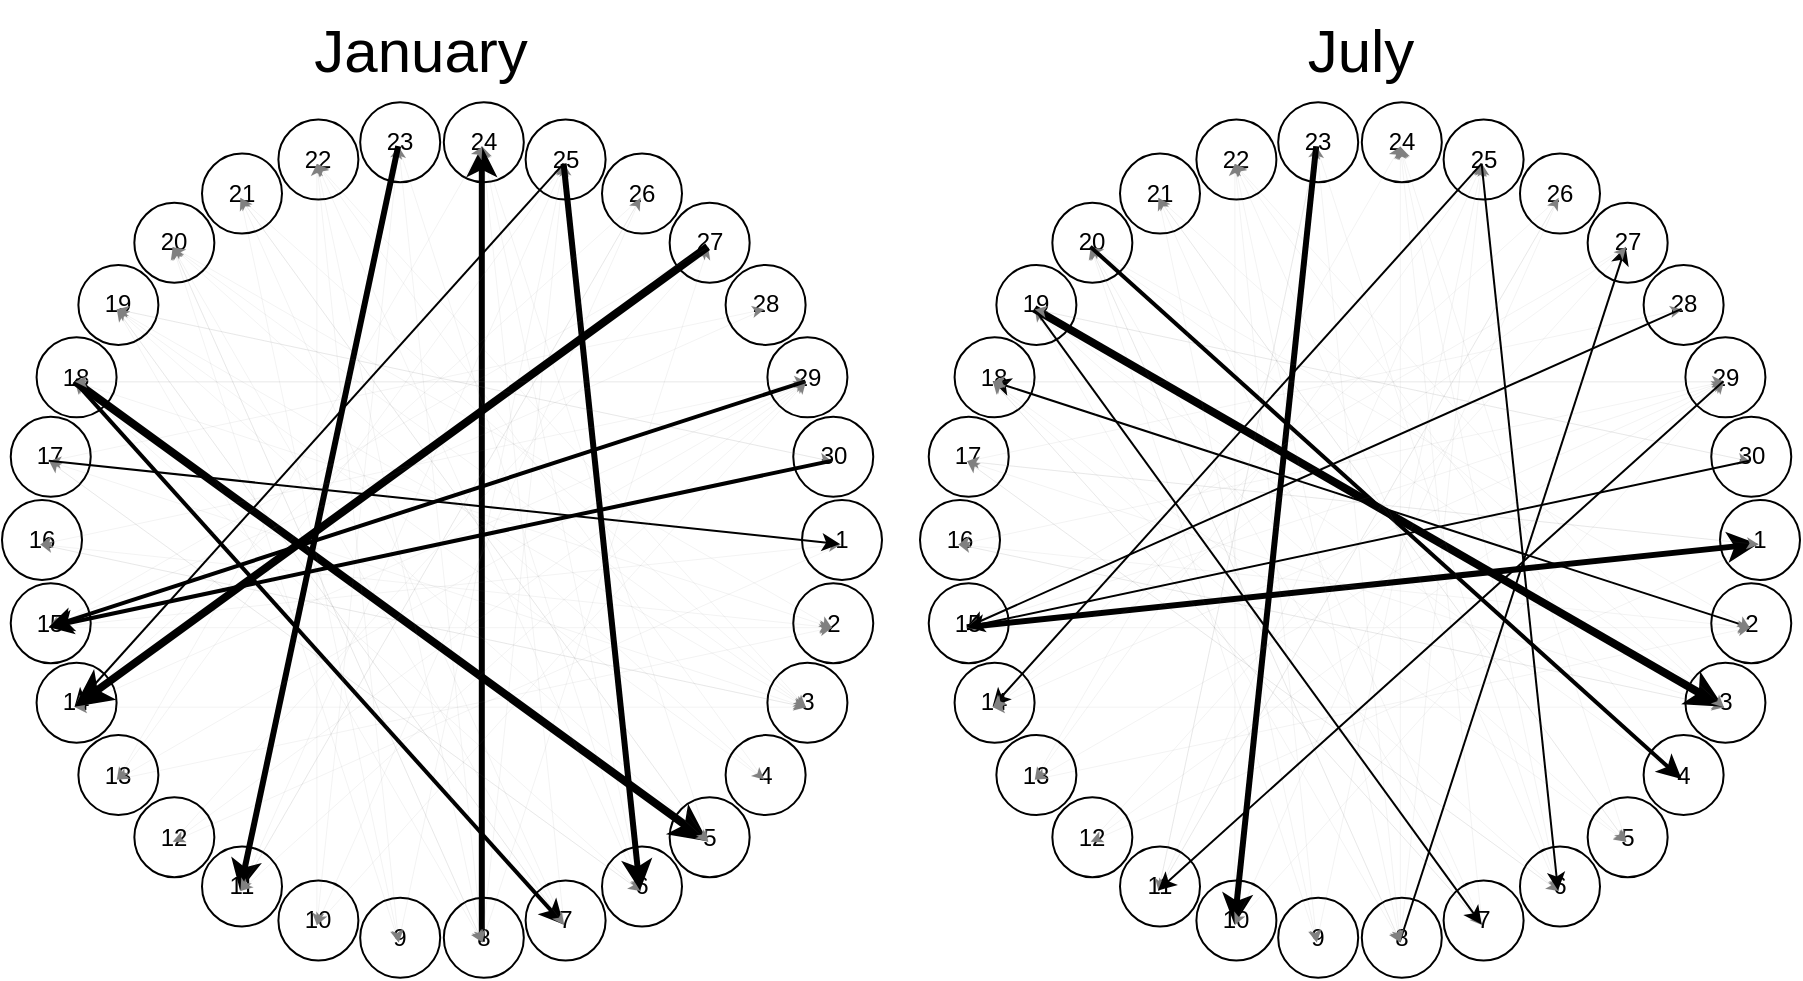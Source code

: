 <mxfile version="21.6.9" type="github">
  <diagram name="第 1 页" id="5oMQ3ZsRyjnSFZF3tfnG">
    <mxGraphModel dx="1050" dy="542" grid="1" gridSize="10" guides="1" tooltips="1" connect="1" arrows="1" fold="1" page="1" pageScale="1" pageWidth="827" pageHeight="1169" math="0" shadow="0">
      <root>
        <mxCell id="0" />
        <mxCell id="1" parent="0" />
        <mxCell id="TIA-kVSFj0vNfFAjIC5h-1" value="" style="group" parent="1" vertex="1" connectable="0">
          <mxGeometry x="51" y="71.096" width="440" height="437.809" as="geometry" />
        </mxCell>
        <mxCell id="TIA-kVSFj0vNfFAjIC5h-2" value="1" style="ellipse;whiteSpace=wrap;html=1;aspect=fixed;" parent="TIA-kVSFj0vNfFAjIC5h-1" vertex="1">
          <mxGeometry x="400" y="198.904" width="40" height="40" as="geometry" />
        </mxCell>
        <mxCell id="TIA-kVSFj0vNfFAjIC5h-3" value="2" style="ellipse;whiteSpace=wrap;html=1;aspect=fixed;" parent="TIA-kVSFj0vNfFAjIC5h-1" vertex="1">
          <mxGeometry x="395.63" y="240.487" width="40" height="40" as="geometry" />
        </mxCell>
        <mxCell id="TIA-kVSFj0vNfFAjIC5h-4" value="3" style="ellipse;whiteSpace=wrap;html=1;aspect=fixed;" parent="TIA-kVSFj0vNfFAjIC5h-1" vertex="1">
          <mxGeometry x="382.709" y="280.252" width="40" height="40" as="geometry" />
        </mxCell>
        <mxCell id="TIA-kVSFj0vNfFAjIC5h-5" value="4" style="ellipse;whiteSpace=wrap;html=1;aspect=fixed;" parent="TIA-kVSFj0vNfFAjIC5h-1" vertex="1">
          <mxGeometry x="361.803" y="316.461" width="40" height="40" as="geometry" />
        </mxCell>
        <mxCell id="TIA-kVSFj0vNfFAjIC5h-6" value="5" style="ellipse;whiteSpace=wrap;html=1;aspect=fixed;" parent="TIA-kVSFj0vNfFAjIC5h-1" vertex="1">
          <mxGeometry x="333.826" y="347.533" width="40" height="40" as="geometry" />
        </mxCell>
        <mxCell id="TIA-kVSFj0vNfFAjIC5h-7" value="6" style="ellipse;whiteSpace=wrap;html=1;aspect=fixed;" parent="TIA-kVSFj0vNfFAjIC5h-1" vertex="1">
          <mxGeometry x="300" y="372.109" width="40" height="40" as="geometry" />
        </mxCell>
        <mxCell id="TIA-kVSFj0vNfFAjIC5h-8" value="7" style="ellipse;whiteSpace=wrap;html=1;aspect=fixed;" parent="TIA-kVSFj0vNfFAjIC5h-1" vertex="1">
          <mxGeometry x="261.803" y="389.116" width="40" height="40" as="geometry" />
        </mxCell>
        <mxCell id="TIA-kVSFj0vNfFAjIC5h-9" value="8" style="ellipse;whiteSpace=wrap;html=1;aspect=fixed;" parent="TIA-kVSFj0vNfFAjIC5h-1" vertex="1">
          <mxGeometry x="220.906" y="397.809" width="40" height="40" as="geometry" />
        </mxCell>
        <mxCell id="TIA-kVSFj0vNfFAjIC5h-10" value="9" style="ellipse;whiteSpace=wrap;html=1;aspect=fixed;" parent="TIA-kVSFj0vNfFAjIC5h-1" vertex="1">
          <mxGeometry x="179.094" y="397.809" width="40" height="40" as="geometry" />
        </mxCell>
        <mxCell id="TIA-kVSFj0vNfFAjIC5h-11" value="10" style="ellipse;whiteSpace=wrap;html=1;aspect=fixed;" parent="TIA-kVSFj0vNfFAjIC5h-1" vertex="1">
          <mxGeometry x="138.197" y="389.116" width="40" height="40" as="geometry" />
        </mxCell>
        <mxCell id="TIA-kVSFj0vNfFAjIC5h-12" value="11" style="ellipse;whiteSpace=wrap;html=1;aspect=fixed;" parent="TIA-kVSFj0vNfFAjIC5h-1" vertex="1">
          <mxGeometry x="100.0" y="372.109" width="40" height="40" as="geometry" />
        </mxCell>
        <mxCell id="TIA-kVSFj0vNfFAjIC5h-13" value="12" style="ellipse;whiteSpace=wrap;html=1;aspect=fixed;" parent="TIA-kVSFj0vNfFAjIC5h-1" vertex="1">
          <mxGeometry x="66.174" y="347.533" width="40" height="40" as="geometry" />
        </mxCell>
        <mxCell id="TIA-kVSFj0vNfFAjIC5h-14" value="13" style="ellipse;whiteSpace=wrap;html=1;aspect=fixed;" parent="TIA-kVSFj0vNfFAjIC5h-1" vertex="1">
          <mxGeometry x="38.197" y="316.461" width="40" height="40" as="geometry" />
        </mxCell>
        <mxCell id="TIA-kVSFj0vNfFAjIC5h-15" value="14" style="ellipse;whiteSpace=wrap;html=1;aspect=fixed;" parent="TIA-kVSFj0vNfFAjIC5h-1" vertex="1">
          <mxGeometry x="17.291" y="280.252" width="40" height="40" as="geometry" />
        </mxCell>
        <mxCell id="TIA-kVSFj0vNfFAjIC5h-16" value="15" style="ellipse;whiteSpace=wrap;html=1;aspect=fixed;" parent="TIA-kVSFj0vNfFAjIC5h-1" vertex="1">
          <mxGeometry x="4.37" y="240.487" width="40" height="40" as="geometry" />
        </mxCell>
        <mxCell id="TIA-kVSFj0vNfFAjIC5h-17" value="16" style="ellipse;whiteSpace=wrap;html=1;aspect=fixed;" parent="TIA-kVSFj0vNfFAjIC5h-1" vertex="1">
          <mxGeometry y="198.904" width="40" height="40" as="geometry" />
        </mxCell>
        <mxCell id="TIA-kVSFj0vNfFAjIC5h-18" value="17" style="ellipse;whiteSpace=wrap;html=1;aspect=fixed;" parent="TIA-kVSFj0vNfFAjIC5h-1" vertex="1">
          <mxGeometry x="4.37" y="157.322" width="40" height="40" as="geometry" />
        </mxCell>
        <mxCell id="TIA-kVSFj0vNfFAjIC5h-19" value="18" style="ellipse;whiteSpace=wrap;html=1;aspect=fixed;" parent="TIA-kVSFj0vNfFAjIC5h-1" vertex="1">
          <mxGeometry x="17.291" y="117.557" width="40" height="40" as="geometry" />
        </mxCell>
        <mxCell id="TIA-kVSFj0vNfFAjIC5h-20" value="19" style="ellipse;whiteSpace=wrap;html=1;aspect=fixed;" parent="TIA-kVSFj0vNfFAjIC5h-1" vertex="1">
          <mxGeometry x="38.197" y="81.347" width="40" height="40" as="geometry" />
        </mxCell>
        <mxCell id="TIA-kVSFj0vNfFAjIC5h-21" value="20" style="ellipse;whiteSpace=wrap;html=1;aspect=fixed;" parent="TIA-kVSFj0vNfFAjIC5h-1" vertex="1">
          <mxGeometry x="66.174" y="50.275" width="40" height="40" as="geometry" />
        </mxCell>
        <mxCell id="TIA-kVSFj0vNfFAjIC5h-22" value="21" style="ellipse;whiteSpace=wrap;html=1;aspect=fixed;" parent="TIA-kVSFj0vNfFAjIC5h-1" vertex="1">
          <mxGeometry x="100.0" y="25.699" width="40" height="40" as="geometry" />
        </mxCell>
        <mxCell id="TIA-kVSFj0vNfFAjIC5h-23" value="22" style="ellipse;whiteSpace=wrap;html=1;aspect=fixed;" parent="TIA-kVSFj0vNfFAjIC5h-1" vertex="1">
          <mxGeometry x="138.197" y="8.693" width="40" height="40" as="geometry" />
        </mxCell>
        <mxCell id="TIA-kVSFj0vNfFAjIC5h-24" value="23" style="ellipse;whiteSpace=wrap;html=1;aspect=fixed;" parent="TIA-kVSFj0vNfFAjIC5h-1" vertex="1">
          <mxGeometry x="179.094" width="40" height="40" as="geometry" />
        </mxCell>
        <mxCell id="TIA-kVSFj0vNfFAjIC5h-25" value="24" style="ellipse;whiteSpace=wrap;html=1;aspect=fixed;" parent="TIA-kVSFj0vNfFAjIC5h-1" vertex="1">
          <mxGeometry x="220.906" width="40" height="40" as="geometry" />
        </mxCell>
        <mxCell id="TIA-kVSFj0vNfFAjIC5h-26" value="25" style="ellipse;whiteSpace=wrap;html=1;aspect=fixed;" parent="TIA-kVSFj0vNfFAjIC5h-1" vertex="1">
          <mxGeometry x="261.803" y="8.693" width="40" height="40" as="geometry" />
        </mxCell>
        <mxCell id="TIA-kVSFj0vNfFAjIC5h-27" value="26" style="ellipse;whiteSpace=wrap;html=1;aspect=fixed;" parent="TIA-kVSFj0vNfFAjIC5h-1" vertex="1">
          <mxGeometry x="300" y="25.699" width="40" height="40" as="geometry" />
        </mxCell>
        <mxCell id="TIA-kVSFj0vNfFAjIC5h-28" value="27" style="ellipse;whiteSpace=wrap;html=1;aspect=fixed;" parent="TIA-kVSFj0vNfFAjIC5h-1" vertex="1">
          <mxGeometry x="333.826" y="50.275" width="40" height="40" as="geometry" />
        </mxCell>
        <mxCell id="TIA-kVSFj0vNfFAjIC5h-29" value="28" style="ellipse;whiteSpace=wrap;html=1;aspect=fixed;" parent="TIA-kVSFj0vNfFAjIC5h-1" vertex="1">
          <mxGeometry x="361.803" y="81.347" width="40" height="40" as="geometry" />
        </mxCell>
        <mxCell id="TIA-kVSFj0vNfFAjIC5h-30" value="29" style="ellipse;whiteSpace=wrap;html=1;aspect=fixed;" parent="TIA-kVSFj0vNfFAjIC5h-1" vertex="1">
          <mxGeometry x="382.709" y="117.557" width="40" height="40" as="geometry" />
        </mxCell>
        <mxCell id="TIA-kVSFj0vNfFAjIC5h-31" value="30" style="ellipse;whiteSpace=wrap;html=1;aspect=fixed;" parent="TIA-kVSFj0vNfFAjIC5h-1" vertex="1">
          <mxGeometry x="395.63" y="157.322" width="40" height="40" as="geometry" />
        </mxCell>
        <mxCell id="TIA-kVSFj0vNfFAjIC5h-32" value="" style="endArrow=classic;html=1;rounded=0;strokeWidth=0;strokeColor=#808080;" parent="1" edge="1">
          <mxGeometry width="50" height="50" relative="1" as="geometry">
            <mxPoint x="470" y="292" as="sourcePoint" />
            <mxPoint x="74.37" y="250.418" as="targetPoint" />
          </mxGeometry>
        </mxCell>
        <mxCell id="TIA-kVSFj0vNfFAjIC5h-33" value="" style="endArrow=classic;html=1;rounded=0;strokeWidth=0;strokeColor=#808080;" parent="1" edge="1">
          <mxGeometry width="50" height="50" relative="1" as="geometry">
            <mxPoint x="470" y="292" as="sourcePoint" />
            <mxPoint x="136.174" y="440.629" as="targetPoint" />
          </mxGeometry>
        </mxCell>
        <mxCell id="TIA-kVSFj0vNfFAjIC5h-34" value="" style="endArrow=classic;html=1;rounded=0;strokeWidth=0;strokeColor=#808080;" parent="1" edge="1">
          <mxGeometry width="50" height="50" relative="1" as="geometry">
            <mxPoint x="465.63" y="333.582" as="sourcePoint" />
            <mxPoint x="87.291" y="210.653" as="targetPoint" />
          </mxGeometry>
        </mxCell>
        <mxCell id="TIA-kVSFj0vNfFAjIC5h-35" value="" style="endArrow=classic;html=1;rounded=0;strokeWidth=0;strokeColor=#808080;" parent="1" edge="1">
          <mxGeometry width="50" height="50" relative="1" as="geometry">
            <mxPoint x="452.709" y="373.347" as="sourcePoint" />
            <mxPoint x="136.174" y="143.371" as="targetPoint" />
          </mxGeometry>
        </mxCell>
        <mxCell id="TIA-kVSFj0vNfFAjIC5h-36" value="" style="endArrow=classic;html=1;rounded=0;strokeWidth=0;strokeColor=#808080;" parent="1" edge="1">
          <mxGeometry width="50" height="50" relative="1" as="geometry">
            <mxPoint x="452.709" y="373.347" as="sourcePoint" />
            <mxPoint x="70" y="292.0" as="targetPoint" />
          </mxGeometry>
        </mxCell>
        <mxCell id="TIA-kVSFj0vNfFAjIC5h-37" value="" style="endArrow=classic;html=1;rounded=0;strokeWidth=0;strokeColor=#808080;" parent="1" edge="1">
          <mxGeometry width="50" height="50" relative="1" as="geometry">
            <mxPoint x="452.709" y="373.347" as="sourcePoint" />
            <mxPoint x="208.197" y="101.789" as="targetPoint" />
          </mxGeometry>
        </mxCell>
        <mxCell id="TIA-kVSFj0vNfFAjIC5h-38" value="" style="endArrow=classic;html=1;rounded=0;strokeWidth=0;strokeColor=#808080;" parent="1" edge="1">
          <mxGeometry width="50" height="50" relative="1" as="geometry">
            <mxPoint x="452.709" y="373.347" as="sourcePoint" />
            <mxPoint x="87.291" y="373.347" as="targetPoint" />
          </mxGeometry>
        </mxCell>
        <mxCell id="TIA-kVSFj0vNfFAjIC5h-39" value="" style="endArrow=classic;html=1;rounded=0;strokeWidth=0;strokeColor=#808080;" parent="1" edge="1">
          <mxGeometry width="50" height="50" relative="1" as="geometry">
            <mxPoint x="431.803" y="409.557" as="sourcePoint" />
            <mxPoint x="108.197" y="174.443" as="targetPoint" />
          </mxGeometry>
        </mxCell>
        <mxCell id="TIA-kVSFj0vNfFAjIC5h-40" value="" style="endArrow=classic;html=1;rounded=0;strokeWidth=0;strokeColor=#808080;" parent="1" edge="1">
          <mxGeometry width="50" height="50" relative="1" as="geometry">
            <mxPoint x="431.803" y="409.557" as="sourcePoint" />
            <mxPoint x="208.197" y="101.789" as="targetPoint" />
          </mxGeometry>
        </mxCell>
        <mxCell id="TIA-kVSFj0vNfFAjIC5h-41" value="" style="endArrow=classic;html=1;rounded=0;strokeWidth=0;strokeColor=#808080;" parent="1" edge="1">
          <mxGeometry width="50" height="50" relative="1" as="geometry">
            <mxPoint x="403.826" y="440.629" as="sourcePoint" />
            <mxPoint x="170.0" y="118.795" as="targetPoint" />
          </mxGeometry>
        </mxCell>
        <mxCell id="TIA-kVSFj0vNfFAjIC5h-42" value="" style="endArrow=classic;html=1;rounded=0;strokeWidth=0;strokeColor=#808080;" parent="1" edge="1">
          <mxGeometry width="50" height="50" relative="1" as="geometry">
            <mxPoint x="403.826" y="440.629" as="sourcePoint" />
            <mxPoint x="290.906" y="93.096" as="targetPoint" />
          </mxGeometry>
        </mxCell>
        <mxCell id="TIA-kVSFj0vNfFAjIC5h-43" value="" style="endArrow=classic;html=1;rounded=0;strokeWidth=0;strokeColor=#808080;" parent="1" edge="1">
          <mxGeometry width="50" height="50" relative="1" as="geometry">
            <mxPoint x="370" y="465.205" as="sourcePoint" />
            <mxPoint x="290.906" y="93.096" as="targetPoint" />
          </mxGeometry>
        </mxCell>
        <mxCell id="TIA-kVSFj0vNfFAjIC5h-44" value="" style="endArrow=classic;html=1;rounded=0;strokeWidth=0;strokeColor=#808080;" parent="1" edge="1">
          <mxGeometry width="50" height="50" relative="1" as="geometry">
            <mxPoint x="370" y="465.205" as="sourcePoint" />
            <mxPoint x="87.291" y="210.653" as="targetPoint" />
          </mxGeometry>
        </mxCell>
        <mxCell id="TIA-kVSFj0vNfFAjIC5h-45" value="" style="endArrow=classic;html=1;rounded=0;strokeWidth=0;strokeColor=#808080;" parent="1" edge="1">
          <mxGeometry width="50" height="50" relative="1" as="geometry">
            <mxPoint x="370" y="465.205" as="sourcePoint" />
            <mxPoint x="331.803" y="101.789" as="targetPoint" />
          </mxGeometry>
        </mxCell>
        <mxCell id="TIA-kVSFj0vNfFAjIC5h-46" value="" style="endArrow=classic;html=1;rounded=0;strokeWidth=0;strokeColor=#808080;" parent="1" edge="1">
          <mxGeometry width="50" height="50" relative="1" as="geometry">
            <mxPoint x="370" y="465.205" as="sourcePoint" />
            <mxPoint x="74.37" y="250.418" as="targetPoint" />
          </mxGeometry>
        </mxCell>
        <mxCell id="TIA-kVSFj0vNfFAjIC5h-47" value="" style="endArrow=classic;html=1;rounded=0;strokeWidth=0;strokeColor=#808080;" parent="1" edge="1">
          <mxGeometry width="50" height="50" relative="1" as="geometry">
            <mxPoint x="331.803" y="482.211" as="sourcePoint" />
            <mxPoint x="170.0" y="118.795" as="targetPoint" />
          </mxGeometry>
        </mxCell>
        <mxCell id="TIA-kVSFj0vNfFAjIC5h-48" value="" style="endArrow=classic;html=1;rounded=0;strokeWidth=0;strokeColor=#808080;" parent="1" edge="1">
          <mxGeometry width="50" height="50" relative="1" as="geometry">
            <mxPoint x="331.803" y="482.211" as="sourcePoint" />
            <mxPoint x="290.906" y="93.096" as="targetPoint" />
          </mxGeometry>
        </mxCell>
        <mxCell id="TIA-kVSFj0vNfFAjIC5h-49" value="" style="endArrow=classic;html=1;rounded=0;strokeWidth=0;strokeColor=#808080;" parent="1" edge="1">
          <mxGeometry width="50" height="50" relative="1" as="geometry">
            <mxPoint x="331.803" y="482.211" as="sourcePoint" />
            <mxPoint x="136.174" y="143.371" as="targetPoint" />
          </mxGeometry>
        </mxCell>
        <mxCell id="TIA-kVSFj0vNfFAjIC5h-50" value="" style="endArrow=classic;html=1;rounded=0;strokeWidth=0;strokeColor=#808080;" parent="1" edge="1">
          <mxGeometry width="50" height="50" relative="1" as="geometry">
            <mxPoint x="331.803" y="482.211" as="sourcePoint" />
            <mxPoint x="108.197" y="174.443" as="targetPoint" />
          </mxGeometry>
        </mxCell>
        <mxCell id="TIA-kVSFj0vNfFAjIC5h-51" value="" style="endArrow=classic;html=1;rounded=0;strokeWidth=0;strokeColor=#808080;" parent="1" edge="1">
          <mxGeometry width="50" height="50" relative="1" as="geometry">
            <mxPoint x="331.803" y="482.211" as="sourcePoint" />
            <mxPoint x="87.291" y="210.653" as="targetPoint" />
          </mxGeometry>
        </mxCell>
        <mxCell id="TIA-kVSFj0vNfFAjIC5h-52" value="" style="endArrow=classic;html=1;rounded=0;strokeWidth=0;strokeColor=#808080;" parent="1" edge="1">
          <mxGeometry width="50" height="50" relative="1" as="geometry">
            <mxPoint x="290.906" y="490.904" as="sourcePoint" />
            <mxPoint x="249.094" y="93.096" as="targetPoint" />
          </mxGeometry>
        </mxCell>
        <mxCell id="TIA-kVSFj0vNfFAjIC5h-53" value="" style="endArrow=classic;html=1;rounded=0;strokeWidth=3;" parent="1" edge="1">
          <mxGeometry width="50" height="50" relative="1" as="geometry">
            <mxPoint x="290.906" y="490.904" as="sourcePoint" />
            <mxPoint x="290.906" y="93.096" as="targetPoint" />
          </mxGeometry>
        </mxCell>
        <mxCell id="TIA-kVSFj0vNfFAjIC5h-54" value="" style="endArrow=classic;html=1;rounded=0;strokeWidth=0;strokeColor=#808080;" parent="1" edge="1">
          <mxGeometry width="50" height="50" relative="1" as="geometry">
            <mxPoint x="290.906" y="490.904" as="sourcePoint" />
            <mxPoint x="331.803" y="101.789" as="targetPoint" />
          </mxGeometry>
        </mxCell>
        <mxCell id="TIA-kVSFj0vNfFAjIC5h-55" value="" style="endArrow=classic;html=1;rounded=0;strokeWidth=0;strokeColor=#808080;" parent="1" edge="1">
          <mxGeometry width="50" height="50" relative="1" as="geometry">
            <mxPoint x="290.906" y="490.904" as="sourcePoint" />
            <mxPoint x="136.174" y="143.371" as="targetPoint" />
          </mxGeometry>
        </mxCell>
        <mxCell id="TIA-kVSFj0vNfFAjIC5h-56" value="" style="endArrow=classic;html=1;rounded=0;strokeWidth=0;strokeColor=#808080;" parent="1" edge="1">
          <mxGeometry width="50" height="50" relative="1" as="geometry">
            <mxPoint x="290.906" y="490.904" as="sourcePoint" />
            <mxPoint x="403.826" y="143.371" as="targetPoint" />
          </mxGeometry>
        </mxCell>
        <mxCell id="TIA-kVSFj0vNfFAjIC5h-57" value="" style="endArrow=classic;html=1;rounded=0;strokeWidth=0;strokeColor=#808080;" parent="1" edge="1">
          <mxGeometry width="50" height="50" relative="1" as="geometry">
            <mxPoint x="249.094" y="490.904" as="sourcePoint" />
            <mxPoint x="331.803" y="101.789" as="targetPoint" />
          </mxGeometry>
        </mxCell>
        <mxCell id="TIA-kVSFj0vNfFAjIC5h-58" value="" style="endArrow=classic;html=1;rounded=0;strokeWidth=0;strokeColor=#808080;" parent="1" edge="1">
          <mxGeometry width="50" height="50" relative="1" as="geometry">
            <mxPoint x="249.094" y="490.904" as="sourcePoint" />
            <mxPoint x="136.174" y="143.371" as="targetPoint" />
          </mxGeometry>
        </mxCell>
        <mxCell id="TIA-kVSFj0vNfFAjIC5h-59" value="" style="endArrow=classic;html=1;rounded=0;strokeWidth=0;strokeColor=#808080;" parent="1" edge="1">
          <mxGeometry width="50" height="50" relative="1" as="geometry">
            <mxPoint x="208.197" y="482.211" as="sourcePoint" />
            <mxPoint x="208.197" y="101.789" as="targetPoint" />
          </mxGeometry>
        </mxCell>
        <mxCell id="TIA-kVSFj0vNfFAjIC5h-60" value="" style="endArrow=classic;html=1;rounded=0;strokeWidth=0;strokeColor=#808080;" parent="1" edge="1">
          <mxGeometry width="50" height="50" relative="1" as="geometry">
            <mxPoint x="208.197" y="482.211" as="sourcePoint" />
            <mxPoint x="452.709" y="210.653" as="targetPoint" />
          </mxGeometry>
        </mxCell>
        <mxCell id="TIA-kVSFj0vNfFAjIC5h-61" value="" style="endArrow=classic;html=1;rounded=0;strokeWidth=0;strokeColor=#808080;" parent="1" edge="1">
          <mxGeometry width="50" height="50" relative="1" as="geometry">
            <mxPoint x="170.0" y="465.205" as="sourcePoint" />
            <mxPoint x="370" y="118.795" as="targetPoint" />
          </mxGeometry>
        </mxCell>
        <mxCell id="TIA-kVSFj0vNfFAjIC5h-62" value="" style="endArrow=classic;html=1;rounded=0;strokeWidth=0;strokeColor=#808080;" parent="1" edge="1">
          <mxGeometry width="50" height="50" relative="1" as="geometry">
            <mxPoint x="170.0" y="465.205" as="sourcePoint" />
            <mxPoint x="331.803" y="101.789" as="targetPoint" />
          </mxGeometry>
        </mxCell>
        <mxCell id="TIA-kVSFj0vNfFAjIC5h-63" value="" style="endArrow=classic;html=1;rounded=0;strokeWidth=0;strokeColor=#808080;" parent="1" edge="1">
          <mxGeometry width="50" height="50" relative="1" as="geometry">
            <mxPoint x="170.0" y="465.205" as="sourcePoint" />
            <mxPoint x="249.094" y="93.096" as="targetPoint" />
          </mxGeometry>
        </mxCell>
        <mxCell id="TIA-kVSFj0vNfFAjIC5h-64" value="" style="endArrow=classic;html=1;rounded=0;strokeWidth=0;strokeColor=#808080;" parent="1" edge="1">
          <mxGeometry width="50" height="50" relative="1" as="geometry">
            <mxPoint x="136.174" y="440.629" as="sourcePoint" />
            <mxPoint x="403.826" y="143.371" as="targetPoint" />
          </mxGeometry>
        </mxCell>
        <mxCell id="TIA-kVSFj0vNfFAjIC5h-65" value="" style="endArrow=classic;html=1;rounded=0;strokeWidth=0;strokeColor=#808080;" parent="1" edge="1">
          <mxGeometry width="50" height="50" relative="1" as="geometry">
            <mxPoint x="136.174" y="440.629" as="sourcePoint" />
            <mxPoint x="452.709" y="210.653" as="targetPoint" />
          </mxGeometry>
        </mxCell>
        <mxCell id="TIA-kVSFj0vNfFAjIC5h-66" value="" style="endArrow=classic;html=1;rounded=0;strokeWidth=0;strokeColor=#808080;" parent="1" edge="1">
          <mxGeometry width="50" height="50" relative="1" as="geometry">
            <mxPoint x="108.197" y="409.557" as="sourcePoint" />
            <mxPoint x="465.63" y="333.582" as="targetPoint" />
          </mxGeometry>
        </mxCell>
        <mxCell id="TIA-kVSFj0vNfFAjIC5h-67" value="" style="endArrow=classic;html=1;rounded=0;strokeWidth=0;strokeColor=#808080;" parent="1" edge="1">
          <mxGeometry width="50" height="50" relative="1" as="geometry">
            <mxPoint x="108.197" y="409.557" as="sourcePoint" />
            <mxPoint x="290.906" y="93.096" as="targetPoint" />
          </mxGeometry>
        </mxCell>
        <mxCell id="TIA-kVSFj0vNfFAjIC5h-68" value="" style="endArrow=classic;html=1;rounded=0;strokeWidth=0;strokeColor=#808080;" parent="1" edge="1">
          <mxGeometry width="50" height="50" relative="1" as="geometry">
            <mxPoint x="87.291" y="373.347" as="sourcePoint" />
            <mxPoint x="452.709" y="210.653" as="targetPoint" />
          </mxGeometry>
        </mxCell>
        <mxCell id="TIA-kVSFj0vNfFAjIC5h-69" value="" style="endArrow=classic;html=1;rounded=0;strokeWidth=0;strokeColor=#808080;" parent="1" edge="1">
          <mxGeometry width="50" height="50" relative="1" as="geometry">
            <mxPoint x="74.37" y="333.582" as="sourcePoint" />
            <mxPoint x="470" y="292" as="targetPoint" />
          </mxGeometry>
        </mxCell>
        <mxCell id="TIA-kVSFj0vNfFAjIC5h-70" value="" style="endArrow=classic;html=1;rounded=0;strokeWidth=0;strokeColor=#808080;" parent="1" edge="1">
          <mxGeometry width="50" height="50" relative="1" as="geometry">
            <mxPoint x="74.37" y="333.582" as="sourcePoint" />
            <mxPoint x="465.63" y="333.582" as="targetPoint" />
          </mxGeometry>
        </mxCell>
        <mxCell id="TIA-kVSFj0vNfFAjIC5h-71" value="" style="endArrow=classic;html=1;rounded=0;strokeWidth=0;strokeColor=#808080;" parent="1" edge="1">
          <mxGeometry width="50" height="50" relative="1" as="geometry">
            <mxPoint x="70" y="292.0" as="sourcePoint" />
            <mxPoint x="465.63" y="333.582" as="targetPoint" />
          </mxGeometry>
        </mxCell>
        <mxCell id="TIA-kVSFj0vNfFAjIC5h-72" value="" style="endArrow=classic;html=1;rounded=0;strokeWidth=0;strokeColor=#808080;" parent="1" edge="1">
          <mxGeometry width="50" height="50" relative="1" as="geometry">
            <mxPoint x="70" y="292.0" as="sourcePoint" />
            <mxPoint x="452.709" y="373.347" as="targetPoint" />
          </mxGeometry>
        </mxCell>
        <mxCell id="TIA-kVSFj0vNfFAjIC5h-73" value="" style="endArrow=classic;html=1;rounded=0;strokeWidth=1;" parent="1" edge="1">
          <mxGeometry width="50" height="50" relative="1" as="geometry">
            <mxPoint x="74.37" y="250.418" as="sourcePoint" />
            <mxPoint x="470" y="292" as="targetPoint" />
          </mxGeometry>
        </mxCell>
        <mxCell id="TIA-kVSFj0vNfFAjIC5h-74" value="" style="endArrow=classic;html=1;rounded=0;strokeWidth=0;strokeColor=#808080;" parent="1" edge="1">
          <mxGeometry width="50" height="50" relative="1" as="geometry">
            <mxPoint x="74.37" y="250.418" as="sourcePoint" />
            <mxPoint x="452.709" y="373.347" as="targetPoint" />
          </mxGeometry>
        </mxCell>
        <mxCell id="TIA-kVSFj0vNfFAjIC5h-75" value="" style="endArrow=classic;html=1;rounded=0;strokeWidth=0;strokeColor=#808080;" parent="1" edge="1">
          <mxGeometry width="50" height="50" relative="1" as="geometry">
            <mxPoint x="74.37" y="250.418" as="sourcePoint" />
            <mxPoint x="431.803" y="174.443" as="targetPoint" />
          </mxGeometry>
        </mxCell>
        <mxCell id="TIA-kVSFj0vNfFAjIC5h-76" value="" style="endArrow=classic;html=1;rounded=0;strokeWidth=0;strokeColor=#808080;" parent="1" edge="1">
          <mxGeometry width="50" height="50" relative="1" as="geometry">
            <mxPoint x="74.37" y="250.418" as="sourcePoint" />
            <mxPoint x="370" y="465.205" as="targetPoint" />
          </mxGeometry>
        </mxCell>
        <mxCell id="TIA-kVSFj0vNfFAjIC5h-77" value="" style="endArrow=classic;html=1;rounded=0;strokeWidth=4;" parent="1" edge="1">
          <mxGeometry width="50" height="50" relative="1" as="geometry">
            <mxPoint x="87.291" y="210.653" as="sourcePoint" />
            <mxPoint x="403.826" y="440.629" as="targetPoint" />
          </mxGeometry>
        </mxCell>
        <mxCell id="TIA-kVSFj0vNfFAjIC5h-78" value="" style="endArrow=classic;html=1;rounded=0;strokeWidth=2;" parent="1" edge="1">
          <mxGeometry width="50" height="50" relative="1" as="geometry">
            <mxPoint x="87.291" y="210.653" as="sourcePoint" />
            <mxPoint x="331.803" y="482.211" as="targetPoint" />
          </mxGeometry>
        </mxCell>
        <mxCell id="TIA-kVSFj0vNfFAjIC5h-79" value="" style="endArrow=classic;html=1;rounded=0;strokeWidth=0;strokeColor=#808080;" parent="1" edge="1">
          <mxGeometry width="50" height="50" relative="1" as="geometry">
            <mxPoint x="87.291" y="210.653" as="sourcePoint" />
            <mxPoint x="452.709" y="210.653" as="targetPoint" />
          </mxGeometry>
        </mxCell>
        <mxCell id="TIA-kVSFj0vNfFAjIC5h-80" value="" style="endArrow=classic;html=1;rounded=0;strokeWidth=0;strokeColor=#808080;" parent="1" edge="1">
          <mxGeometry width="50" height="50" relative="1" as="geometry">
            <mxPoint x="108.197" y="174.443" as="sourcePoint" />
            <mxPoint x="403.826" y="440.629" as="targetPoint" />
          </mxGeometry>
        </mxCell>
        <mxCell id="TIA-kVSFj0vNfFAjIC5h-81" value="" style="endArrow=classic;html=1;rounded=0;strokeWidth=0;strokeColor=#808080;" parent="1" edge="1">
          <mxGeometry width="50" height="50" relative="1" as="geometry">
            <mxPoint x="108.197" y="174.443" as="sourcePoint" />
            <mxPoint x="452.709" y="373.347" as="targetPoint" />
          </mxGeometry>
        </mxCell>
        <mxCell id="TIA-kVSFj0vNfFAjIC5h-82" value="" style="endArrow=classic;html=1;rounded=0;strokeWidth=0;strokeColor=#808080;" parent="1" edge="1">
          <mxGeometry width="50" height="50" relative="1" as="geometry">
            <mxPoint x="108.197" y="174.443" as="sourcePoint" />
            <mxPoint x="331.803" y="482.211" as="targetPoint" />
          </mxGeometry>
        </mxCell>
        <mxCell id="TIA-kVSFj0vNfFAjIC5h-83" value="" style="endArrow=classic;html=1;rounded=0;strokeWidth=0;strokeColor=#808080;" parent="1" edge="1">
          <mxGeometry width="50" height="50" relative="1" as="geometry">
            <mxPoint x="108.197" y="174.443" as="sourcePoint" />
            <mxPoint x="465.63" y="250.418" as="targetPoint" />
          </mxGeometry>
        </mxCell>
        <mxCell id="TIA-kVSFj0vNfFAjIC5h-84" value="" style="endArrow=classic;html=1;rounded=0;strokeWidth=0;strokeColor=#808080;" parent="1" edge="1">
          <mxGeometry width="50" height="50" relative="1" as="geometry">
            <mxPoint x="108.197" y="174.443" as="sourcePoint" />
            <mxPoint x="290.906" y="490.904" as="targetPoint" />
          </mxGeometry>
        </mxCell>
        <mxCell id="TIA-kVSFj0vNfFAjIC5h-85" value="" style="endArrow=classic;html=1;rounded=0;strokeWidth=0;strokeColor=#808080;" parent="1" edge="1">
          <mxGeometry width="50" height="50" relative="1" as="geometry">
            <mxPoint x="136.174" y="143.371" as="sourcePoint" />
            <mxPoint x="431.803" y="409.557" as="targetPoint" />
          </mxGeometry>
        </mxCell>
        <mxCell id="TIA-kVSFj0vNfFAjIC5h-86" value="" style="endArrow=classic;html=1;rounded=0;strokeWidth=0;strokeColor=#808080;" parent="1" edge="1">
          <mxGeometry width="50" height="50" relative="1" as="geometry">
            <mxPoint x="136.174" y="143.371" as="sourcePoint" />
            <mxPoint x="290.906" y="490.904" as="targetPoint" />
          </mxGeometry>
        </mxCell>
        <mxCell id="TIA-kVSFj0vNfFAjIC5h-87" value="" style="endArrow=classic;html=1;rounded=0;strokeWidth=0;strokeColor=#808080;strokeColor=#808080;" parent="1" edge="1">
          <mxGeometry width="50" height="50" relative="1" as="geometry">
            <mxPoint x="136.174" y="143.371" as="sourcePoint" />
            <mxPoint x="465.63" y="333.582" as="targetPoint" />
          </mxGeometry>
        </mxCell>
        <mxCell id="TIA-kVSFj0vNfFAjIC5h-88" value="" style="endArrow=classic;html=1;rounded=0;strokeWidth=0;strokeColor=#808080;" parent="1" edge="1">
          <mxGeometry width="50" height="50" relative="1" as="geometry">
            <mxPoint x="170.0" y="118.795" as="sourcePoint" />
            <mxPoint x="403.826" y="440.629" as="targetPoint" />
          </mxGeometry>
        </mxCell>
        <mxCell id="TIA-kVSFj0vNfFAjIC5h-89" value="" style="endArrow=classic;html=1;rounded=0;strokeWidth=0;strokeColor=#808080;" parent="1" edge="1">
          <mxGeometry width="50" height="50" relative="1" as="geometry">
            <mxPoint x="170.0" y="118.795" as="sourcePoint" />
            <mxPoint x="249.094" y="490.904" as="targetPoint" />
          </mxGeometry>
        </mxCell>
        <mxCell id="TIA-kVSFj0vNfFAjIC5h-90" value="" style="endArrow=classic;html=1;rounded=0;strokeWidth=0;strokeColor=#808080;" parent="1" edge="1">
          <mxGeometry width="50" height="50" relative="1" as="geometry">
            <mxPoint x="170.0" y="118.795" as="sourcePoint" />
            <mxPoint x="452.709" y="373.347" as="targetPoint" />
          </mxGeometry>
        </mxCell>
        <mxCell id="TIA-kVSFj0vNfFAjIC5h-91" value="" style="endArrow=classic;html=1;rounded=0;strokeWidth=0;strokeColor=#808080;" parent="1" edge="1">
          <mxGeometry width="50" height="50" relative="1" as="geometry">
            <mxPoint x="208.197" y="101.789" as="sourcePoint" />
            <mxPoint x="290.906" y="490.904" as="targetPoint" />
          </mxGeometry>
        </mxCell>
        <mxCell id="TIA-kVSFj0vNfFAjIC5h-92" value="" style="endArrow=classic;html=1;rounded=0;strokeWidth=0;strokeColor=#808080;" parent="1" edge="1">
          <mxGeometry width="50" height="50" relative="1" as="geometry">
            <mxPoint x="208.197" y="101.789" as="sourcePoint" />
            <mxPoint x="370" y="465.205" as="targetPoint" />
          </mxGeometry>
        </mxCell>
        <mxCell id="TIA-kVSFj0vNfFAjIC5h-93" value="" style="endArrow=classic;html=1;rounded=0;strokeWidth=0;strokeColor=#808080;" parent="1" edge="1">
          <mxGeometry width="50" height="50" relative="1" as="geometry">
            <mxPoint x="208.197" y="101.789" as="sourcePoint" />
            <mxPoint x="249.094" y="490.904" as="targetPoint" />
          </mxGeometry>
        </mxCell>
        <mxCell id="TIA-kVSFj0vNfFAjIC5h-94" value="" style="endArrow=classic;html=1;rounded=0;strokeWidth=0;strokeColor=#808080;" parent="1" edge="1">
          <mxGeometry width="50" height="50" relative="1" as="geometry">
            <mxPoint x="249.094" y="93.096" as="sourcePoint" />
            <mxPoint x="208.197" y="482.211" as="targetPoint" />
          </mxGeometry>
        </mxCell>
        <mxCell id="TIA-kVSFj0vNfFAjIC5h-95" value="" style="endArrow=classic;html=1;rounded=0;strokeWidth=0;strokeColor=#808080;" parent="1" edge="1">
          <mxGeometry width="50" height="50" relative="1" as="geometry">
            <mxPoint x="249.094" y="93.096" as="sourcePoint" />
            <mxPoint x="370" y="465.205" as="targetPoint" />
          </mxGeometry>
        </mxCell>
        <mxCell id="TIA-kVSFj0vNfFAjIC5h-96" value="" style="endArrow=classic;html=1;rounded=0;strokeWidth=3;" parent="1" edge="1">
          <mxGeometry width="50" height="50" relative="1" as="geometry">
            <mxPoint x="249.094" y="93.096" as="sourcePoint" />
            <mxPoint x="170.0" y="465.205" as="targetPoint" />
          </mxGeometry>
        </mxCell>
        <mxCell id="TIA-kVSFj0vNfFAjIC5h-97" value="" style="endArrow=classic;html=1;rounded=0;strokeWidth=0;strokeColor=#808080;" parent="1" edge="1">
          <mxGeometry width="50" height="50" relative="1" as="geometry">
            <mxPoint x="331.803" y="101.789" as="sourcePoint" />
            <mxPoint x="108.197" y="409.557" as="targetPoint" />
          </mxGeometry>
        </mxCell>
        <mxCell id="TIA-kVSFj0vNfFAjIC5h-98" value="" style="endArrow=classic;html=1;rounded=0;strokeWidth=1;" parent="1" edge="1">
          <mxGeometry width="50" height="50" relative="1" as="geometry">
            <mxPoint x="331.803" y="101.789" as="sourcePoint" />
            <mxPoint x="87.291" y="373.347" as="targetPoint" />
          </mxGeometry>
        </mxCell>
        <mxCell id="TIA-kVSFj0vNfFAjIC5h-99" value="" style="endArrow=classic;html=1;rounded=0;strokeWidth=3;" parent="1" edge="1">
          <mxGeometry width="50" height="50" relative="1" as="geometry">
            <mxPoint x="331.803" y="101.789" as="sourcePoint" />
            <mxPoint x="370" y="465.205" as="targetPoint" />
          </mxGeometry>
        </mxCell>
        <mxCell id="TIA-kVSFj0vNfFAjIC5h-100" value="" style="endArrow=classic;html=1;rounded=0;strokeWidth=0;strokeColor=#808080;" parent="1" edge="1">
          <mxGeometry width="50" height="50" relative="1" as="geometry">
            <mxPoint x="370" y="118.795" as="sourcePoint" />
            <mxPoint x="170.0" y="465.205" as="targetPoint" />
          </mxGeometry>
        </mxCell>
        <mxCell id="TIA-kVSFj0vNfFAjIC5h-101" value="" style="endArrow=classic;html=1;rounded=0;strokeWidth=0;strokeColor=#808080;" parent="1" edge="1">
          <mxGeometry width="50" height="50" relative="1" as="geometry">
            <mxPoint x="370" y="118.795" as="sourcePoint" />
            <mxPoint x="208.197" y="482.211" as="targetPoint" />
          </mxGeometry>
        </mxCell>
        <mxCell id="TIA-kVSFj0vNfFAjIC5h-102" value="" style="endArrow=classic;html=1;rounded=0;strokeWidth=0;strokeColor=#808080;" parent="1" edge="1">
          <mxGeometry width="50" height="50" relative="1" as="geometry">
            <mxPoint x="370" y="118.795" as="sourcePoint" />
            <mxPoint x="87.291" y="373.347" as="targetPoint" />
          </mxGeometry>
        </mxCell>
        <mxCell id="TIA-kVSFj0vNfFAjIC5h-103" value="" style="endArrow=classic;html=1;rounded=0;strokeWidth=4;" parent="1" edge="1">
          <mxGeometry width="50" height="50" relative="1" as="geometry">
            <mxPoint x="403.826" y="143.371" as="sourcePoint" />
            <mxPoint x="87.291" y="373.347" as="targetPoint" />
          </mxGeometry>
        </mxCell>
        <mxCell id="TIA-kVSFj0vNfFAjIC5h-104" value="" style="endArrow=classic;html=1;rounded=0;strokeWidth=0;strokeColor=#808080;" parent="1" edge="1">
          <mxGeometry width="50" height="50" relative="1" as="geometry">
            <mxPoint x="403.826" y="143.371" as="sourcePoint" />
            <mxPoint x="74.37" y="333.582" as="targetPoint" />
          </mxGeometry>
        </mxCell>
        <mxCell id="TIA-kVSFj0vNfFAjIC5h-105" value="" style="endArrow=classic;html=1;rounded=0;strokeWidth=0;strokeColor=#808080;" parent="1" edge="1">
          <mxGeometry width="50" height="50" relative="1" as="geometry">
            <mxPoint x="431.803" y="174.443" as="sourcePoint" />
            <mxPoint x="74.37" y="333.582" as="targetPoint" />
          </mxGeometry>
        </mxCell>
        <mxCell id="TIA-kVSFj0vNfFAjIC5h-106" value="" style="endArrow=classic;html=1;rounded=0;strokeWidth=2;" parent="1" edge="1">
          <mxGeometry width="50" height="50" relative="1" as="geometry">
            <mxPoint x="452.709" y="210.653" as="sourcePoint" />
            <mxPoint x="74.37" y="333.582" as="targetPoint" />
          </mxGeometry>
        </mxCell>
        <mxCell id="TIA-kVSFj0vNfFAjIC5h-107" value="" style="endArrow=classic;html=1;rounded=0;strokeWidth=0;strokeColor=#808080;" parent="1" edge="1">
          <mxGeometry width="50" height="50" relative="1" as="geometry">
            <mxPoint x="452.709" y="210.653" as="sourcePoint" />
            <mxPoint x="108.197" y="409.557" as="targetPoint" />
          </mxGeometry>
        </mxCell>
        <mxCell id="TIA-kVSFj0vNfFAjIC5h-108" value="" style="endArrow=classic;html=1;rounded=0;strokeWidth=0;strokeColor=#808080;" parent="1" edge="1">
          <mxGeometry width="50" height="50" relative="1" as="geometry">
            <mxPoint x="452.709" y="210.653" as="sourcePoint" />
            <mxPoint x="70" y="292.0" as="targetPoint" />
          </mxGeometry>
        </mxCell>
        <mxCell id="TIA-kVSFj0vNfFAjIC5h-109" value="" style="endArrow=classic;html=1;rounded=0;strokeWidth=0;strokeColor=#808080;" parent="1" edge="1">
          <mxGeometry width="50" height="50" relative="1" as="geometry">
            <mxPoint x="452.709" y="210.653" as="sourcePoint" />
            <mxPoint x="170.0" y="465.205" as="targetPoint" />
          </mxGeometry>
        </mxCell>
        <mxCell id="TIA-kVSFj0vNfFAjIC5h-110" value="" style="endArrow=classic;html=1;rounded=0;strokeWidth=0;strokeColor=#808080;" parent="1" edge="1">
          <mxGeometry width="50" height="50" relative="1" as="geometry">
            <mxPoint x="452.709" y="210.653" as="sourcePoint" />
            <mxPoint x="87.291" y="210.653" as="targetPoint" />
          </mxGeometry>
        </mxCell>
        <mxCell id="TIA-kVSFj0vNfFAjIC5h-111" value="" style="endArrow=classic;html=1;rounded=0;strokeWidth=2;" parent="1" edge="1">
          <mxGeometry width="50" height="50" relative="1" as="geometry">
            <mxPoint x="465.63" y="250.418" as="sourcePoint" />
            <mxPoint x="74.37" y="333.582" as="targetPoint" />
          </mxGeometry>
        </mxCell>
        <mxCell id="TIA-kVSFj0vNfFAjIC5h-112" value="" style="endArrow=classic;html=1;rounded=0;strokeWidth=0;strokeColor=#808080;" parent="1" edge="1">
          <mxGeometry width="50" height="50" relative="1" as="geometry">
            <mxPoint x="465.63" y="250.418" as="sourcePoint" />
            <mxPoint x="108.197" y="174.443" as="targetPoint" />
          </mxGeometry>
        </mxCell>
        <mxCell id="TIA-kVSFj0vNfFAjIC5h-113" value="" style="group" parent="1" vertex="1" connectable="0">
          <mxGeometry x="510" y="71.096" width="440" height="437.809" as="geometry" />
        </mxCell>
        <mxCell id="TIA-kVSFj0vNfFAjIC5h-114" value="1" style="ellipse;whiteSpace=wrap;html=1;aspect=fixed;" parent="TIA-kVSFj0vNfFAjIC5h-113" vertex="1">
          <mxGeometry x="400" y="198.904" width="40" height="40" as="geometry" />
        </mxCell>
        <mxCell id="TIA-kVSFj0vNfFAjIC5h-115" value="2" style="ellipse;whiteSpace=wrap;html=1;aspect=fixed;" parent="TIA-kVSFj0vNfFAjIC5h-113" vertex="1">
          <mxGeometry x="395.63" y="240.487" width="40" height="40" as="geometry" />
        </mxCell>
        <mxCell id="TIA-kVSFj0vNfFAjIC5h-116" value="3" style="ellipse;whiteSpace=wrap;html=1;aspect=fixed;" parent="TIA-kVSFj0vNfFAjIC5h-113" vertex="1">
          <mxGeometry x="382.709" y="280.252" width="40" height="40" as="geometry" />
        </mxCell>
        <mxCell id="TIA-kVSFj0vNfFAjIC5h-117" value="4" style="ellipse;whiteSpace=wrap;html=1;aspect=fixed;" parent="TIA-kVSFj0vNfFAjIC5h-113" vertex="1">
          <mxGeometry x="361.803" y="316.461" width="40" height="40" as="geometry" />
        </mxCell>
        <mxCell id="TIA-kVSFj0vNfFAjIC5h-118" value="5" style="ellipse;whiteSpace=wrap;html=1;aspect=fixed;" parent="TIA-kVSFj0vNfFAjIC5h-113" vertex="1">
          <mxGeometry x="333.826" y="347.533" width="40" height="40" as="geometry" />
        </mxCell>
        <mxCell id="TIA-kVSFj0vNfFAjIC5h-119" value="6" style="ellipse;whiteSpace=wrap;html=1;aspect=fixed;" parent="TIA-kVSFj0vNfFAjIC5h-113" vertex="1">
          <mxGeometry x="300" y="372.109" width="40" height="40" as="geometry" />
        </mxCell>
        <mxCell id="TIA-kVSFj0vNfFAjIC5h-120" value="7" style="ellipse;whiteSpace=wrap;html=1;aspect=fixed;" parent="TIA-kVSFj0vNfFAjIC5h-113" vertex="1">
          <mxGeometry x="261.803" y="389.116" width="40" height="40" as="geometry" />
        </mxCell>
        <mxCell id="TIA-kVSFj0vNfFAjIC5h-121" value="8" style="ellipse;whiteSpace=wrap;html=1;aspect=fixed;" parent="TIA-kVSFj0vNfFAjIC5h-113" vertex="1">
          <mxGeometry x="220.906" y="397.809" width="40" height="40" as="geometry" />
        </mxCell>
        <mxCell id="TIA-kVSFj0vNfFAjIC5h-122" value="9" style="ellipse;whiteSpace=wrap;html=1;aspect=fixed;" parent="TIA-kVSFj0vNfFAjIC5h-113" vertex="1">
          <mxGeometry x="179.094" y="397.809" width="40" height="40" as="geometry" />
        </mxCell>
        <mxCell id="TIA-kVSFj0vNfFAjIC5h-123" value="10" style="ellipse;whiteSpace=wrap;html=1;aspect=fixed;" parent="TIA-kVSFj0vNfFAjIC5h-113" vertex="1">
          <mxGeometry x="138.197" y="389.116" width="40" height="40" as="geometry" />
        </mxCell>
        <mxCell id="TIA-kVSFj0vNfFAjIC5h-124" value="11" style="ellipse;whiteSpace=wrap;html=1;aspect=fixed;" parent="TIA-kVSFj0vNfFAjIC5h-113" vertex="1">
          <mxGeometry x="100.0" y="372.109" width="40" height="40" as="geometry" />
        </mxCell>
        <mxCell id="TIA-kVSFj0vNfFAjIC5h-125" value="12" style="ellipse;whiteSpace=wrap;html=1;aspect=fixed;" parent="TIA-kVSFj0vNfFAjIC5h-113" vertex="1">
          <mxGeometry x="66.174" y="347.533" width="40" height="40" as="geometry" />
        </mxCell>
        <mxCell id="TIA-kVSFj0vNfFAjIC5h-126" value="13" style="ellipse;whiteSpace=wrap;html=1;aspect=fixed;" parent="TIA-kVSFj0vNfFAjIC5h-113" vertex="1">
          <mxGeometry x="38.197" y="316.461" width="40" height="40" as="geometry" />
        </mxCell>
        <mxCell id="TIA-kVSFj0vNfFAjIC5h-127" value="14" style="ellipse;whiteSpace=wrap;html=1;aspect=fixed;" parent="TIA-kVSFj0vNfFAjIC5h-113" vertex="1">
          <mxGeometry x="17.291" y="280.252" width="40" height="40" as="geometry" />
        </mxCell>
        <mxCell id="TIA-kVSFj0vNfFAjIC5h-128" value="15" style="ellipse;whiteSpace=wrap;html=1;aspect=fixed;" parent="TIA-kVSFj0vNfFAjIC5h-113" vertex="1">
          <mxGeometry x="4.37" y="240.487" width="40" height="40" as="geometry" />
        </mxCell>
        <mxCell id="TIA-kVSFj0vNfFAjIC5h-129" value="16" style="ellipse;whiteSpace=wrap;html=1;aspect=fixed;" parent="TIA-kVSFj0vNfFAjIC5h-113" vertex="1">
          <mxGeometry y="198.904" width="40" height="40" as="geometry" />
        </mxCell>
        <mxCell id="TIA-kVSFj0vNfFAjIC5h-130" value="17" style="ellipse;whiteSpace=wrap;html=1;aspect=fixed;" parent="TIA-kVSFj0vNfFAjIC5h-113" vertex="1">
          <mxGeometry x="4.37" y="157.322" width="40" height="40" as="geometry" />
        </mxCell>
        <mxCell id="TIA-kVSFj0vNfFAjIC5h-131" value="18" style="ellipse;whiteSpace=wrap;html=1;aspect=fixed;" parent="TIA-kVSFj0vNfFAjIC5h-113" vertex="1">
          <mxGeometry x="17.291" y="117.557" width="40" height="40" as="geometry" />
        </mxCell>
        <mxCell id="TIA-kVSFj0vNfFAjIC5h-132" value="19" style="ellipse;whiteSpace=wrap;html=1;aspect=fixed;" parent="TIA-kVSFj0vNfFAjIC5h-113" vertex="1">
          <mxGeometry x="38.197" y="81.347" width="40" height="40" as="geometry" />
        </mxCell>
        <mxCell id="TIA-kVSFj0vNfFAjIC5h-133" value="20" style="ellipse;whiteSpace=wrap;html=1;aspect=fixed;" parent="TIA-kVSFj0vNfFAjIC5h-113" vertex="1">
          <mxGeometry x="66.174" y="50.275" width="40" height="40" as="geometry" />
        </mxCell>
        <mxCell id="TIA-kVSFj0vNfFAjIC5h-134" value="21" style="ellipse;whiteSpace=wrap;html=1;aspect=fixed;" parent="TIA-kVSFj0vNfFAjIC5h-113" vertex="1">
          <mxGeometry x="100.0" y="25.699" width="40" height="40" as="geometry" />
        </mxCell>
        <mxCell id="TIA-kVSFj0vNfFAjIC5h-135" value="22" style="ellipse;whiteSpace=wrap;html=1;aspect=fixed;" parent="TIA-kVSFj0vNfFAjIC5h-113" vertex="1">
          <mxGeometry x="138.197" y="8.693" width="40" height="40" as="geometry" />
        </mxCell>
        <mxCell id="TIA-kVSFj0vNfFAjIC5h-136" value="23" style="ellipse;whiteSpace=wrap;html=1;aspect=fixed;" parent="TIA-kVSFj0vNfFAjIC5h-113" vertex="1">
          <mxGeometry x="179.094" width="40" height="40" as="geometry" />
        </mxCell>
        <mxCell id="TIA-kVSFj0vNfFAjIC5h-137" value="24" style="ellipse;whiteSpace=wrap;html=1;aspect=fixed;" parent="TIA-kVSFj0vNfFAjIC5h-113" vertex="1">
          <mxGeometry x="220.906" width="40" height="40" as="geometry" />
        </mxCell>
        <mxCell id="TIA-kVSFj0vNfFAjIC5h-138" value="25" style="ellipse;whiteSpace=wrap;html=1;aspect=fixed;" parent="TIA-kVSFj0vNfFAjIC5h-113" vertex="1">
          <mxGeometry x="261.803" y="8.693" width="40" height="40" as="geometry" />
        </mxCell>
        <mxCell id="TIA-kVSFj0vNfFAjIC5h-139" value="26" style="ellipse;whiteSpace=wrap;html=1;aspect=fixed;" parent="TIA-kVSFj0vNfFAjIC5h-113" vertex="1">
          <mxGeometry x="300" y="25.699" width="40" height="40" as="geometry" />
        </mxCell>
        <mxCell id="TIA-kVSFj0vNfFAjIC5h-140" value="27" style="ellipse;whiteSpace=wrap;html=1;aspect=fixed;" parent="TIA-kVSFj0vNfFAjIC5h-113" vertex="1">
          <mxGeometry x="333.826" y="50.275" width="40" height="40" as="geometry" />
        </mxCell>
        <mxCell id="TIA-kVSFj0vNfFAjIC5h-141" value="28" style="ellipse;whiteSpace=wrap;html=1;aspect=fixed;" parent="TIA-kVSFj0vNfFAjIC5h-113" vertex="1">
          <mxGeometry x="361.803" y="81.347" width="40" height="40" as="geometry" />
        </mxCell>
        <mxCell id="TIA-kVSFj0vNfFAjIC5h-142" value="29" style="ellipse;whiteSpace=wrap;html=1;aspect=fixed;" parent="TIA-kVSFj0vNfFAjIC5h-113" vertex="1">
          <mxGeometry x="382.709" y="117.557" width="40" height="40" as="geometry" />
        </mxCell>
        <mxCell id="TIA-kVSFj0vNfFAjIC5h-143" value="30" style="ellipse;whiteSpace=wrap;html=1;aspect=fixed;" parent="TIA-kVSFj0vNfFAjIC5h-113" vertex="1">
          <mxGeometry x="395.63" y="157.322" width="40" height="40" as="geometry" />
        </mxCell>
        <mxCell id="TIA-kVSFj0vNfFAjIC5h-144" value="" style="endArrow=classic;html=1;rounded=0;strokeWidth=0;strokeColor=#808080;" parent="1" edge="1">
          <mxGeometry width="50" height="50" relative="1" as="geometry">
            <mxPoint x="929" y="292" as="sourcePoint" />
            <mxPoint x="533.37" y="250.418" as="targetPoint" />
          </mxGeometry>
        </mxCell>
        <mxCell id="TIA-kVSFj0vNfFAjIC5h-145" value="" style="endArrow=classic;html=1;rounded=0;strokeWidth=0;strokeColor=#808080;" parent="1" edge="1">
          <mxGeometry width="50" height="50" relative="1" as="geometry">
            <mxPoint x="929" y="292" as="sourcePoint" />
            <mxPoint x="595.174" y="440.629" as="targetPoint" />
          </mxGeometry>
        </mxCell>
        <mxCell id="TIA-kVSFj0vNfFAjIC5h-146" value="" style="endArrow=classic;html=1;rounded=0;strokeWidth=1;" parent="1" edge="1">
          <mxGeometry width="50" height="50" relative="1" as="geometry">
            <mxPoint x="924.63" y="333.582" as="sourcePoint" />
            <mxPoint x="546.291" y="210.653" as="targetPoint" />
          </mxGeometry>
        </mxCell>
        <mxCell id="TIA-kVSFj0vNfFAjIC5h-147" value="" style="endArrow=classic;html=1;rounded=0;strokeWidth=0;strokeColor=#808080;" parent="1" edge="1">
          <mxGeometry width="50" height="50" relative="1" as="geometry">
            <mxPoint x="911.709" y="373.347" as="sourcePoint" />
            <mxPoint x="595.174" y="143.371" as="targetPoint" />
          </mxGeometry>
        </mxCell>
        <mxCell id="TIA-kVSFj0vNfFAjIC5h-148" value="" style="endArrow=classic;html=1;rounded=0;strokeWidth=0;strokeColor=#808080;" parent="1" edge="1">
          <mxGeometry width="50" height="50" relative="1" as="geometry">
            <mxPoint x="911.709" y="373.347" as="sourcePoint" />
            <mxPoint x="529" y="292.0" as="targetPoint" />
          </mxGeometry>
        </mxCell>
        <mxCell id="TIA-kVSFj0vNfFAjIC5h-149" value="" style="endArrow=classic;html=1;rounded=0;strokeWidth=0;strokeColor=#808080;" parent="1" edge="1">
          <mxGeometry width="50" height="50" relative="1" as="geometry">
            <mxPoint x="911.709" y="373.347" as="sourcePoint" />
            <mxPoint x="667.197" y="101.789" as="targetPoint" />
          </mxGeometry>
        </mxCell>
        <mxCell id="TIA-kVSFj0vNfFAjIC5h-150" value="" style="endArrow=classic;html=1;rounded=0;strokeWidth=0;strokeColor=#808080;" parent="1" edge="1">
          <mxGeometry width="50" height="50" relative="1" as="geometry">
            <mxPoint x="911.709" y="373.347" as="sourcePoint" />
            <mxPoint x="546.291" y="373.347" as="targetPoint" />
          </mxGeometry>
        </mxCell>
        <mxCell id="TIA-kVSFj0vNfFAjIC5h-151" value="" style="endArrow=classic;html=1;rounded=0;strokeWidth=0;strokeColor=#808080;" parent="1" edge="1">
          <mxGeometry width="50" height="50" relative="1" as="geometry">
            <mxPoint x="890.803" y="409.557" as="sourcePoint" />
            <mxPoint x="567.197" y="174.443" as="targetPoint" />
          </mxGeometry>
        </mxCell>
        <mxCell id="TIA-kVSFj0vNfFAjIC5h-152" value="" style="endArrow=classic;html=1;rounded=0;strokeWidth=0;strokeColor=#808080;" parent="1" edge="1">
          <mxGeometry width="50" height="50" relative="1" as="geometry">
            <mxPoint x="890.803" y="409.557" as="sourcePoint" />
            <mxPoint x="667.197" y="101.789" as="targetPoint" />
          </mxGeometry>
        </mxCell>
        <mxCell id="TIA-kVSFj0vNfFAjIC5h-153" value="" style="endArrow=classic;html=1;rounded=0;strokeWidth=0;strokeColor=#808080;" parent="1" edge="1">
          <mxGeometry width="50" height="50" relative="1" as="geometry">
            <mxPoint x="862.826" y="440.629" as="sourcePoint" />
            <mxPoint x="629.0" y="118.795" as="targetPoint" />
          </mxGeometry>
        </mxCell>
        <mxCell id="TIA-kVSFj0vNfFAjIC5h-154" value="" style="endArrow=classic;html=1;rounded=0;strokeWidth=0;strokeColor=#808080;" parent="1" edge="1">
          <mxGeometry width="50" height="50" relative="1" as="geometry">
            <mxPoint x="862.826" y="440.629" as="sourcePoint" />
            <mxPoint x="749.906" y="93.096" as="targetPoint" />
          </mxGeometry>
        </mxCell>
        <mxCell id="TIA-kVSFj0vNfFAjIC5h-155" value="" style="endArrow=classic;html=1;rounded=0;strokeWidth=0;strokeColor=#808080;" parent="1" edge="1">
          <mxGeometry width="50" height="50" relative="1" as="geometry">
            <mxPoint x="829" y="465.205" as="sourcePoint" />
            <mxPoint x="749.906" y="93.096" as="targetPoint" />
          </mxGeometry>
        </mxCell>
        <mxCell id="TIA-kVSFj0vNfFAjIC5h-156" value="" style="endArrow=classic;html=1;rounded=0;strokeWidth=0;strokeColor=#808080;" parent="1" edge="1">
          <mxGeometry width="50" height="50" relative="1" as="geometry">
            <mxPoint x="829" y="465.205" as="sourcePoint" />
            <mxPoint x="546.291" y="210.653" as="targetPoint" />
          </mxGeometry>
        </mxCell>
        <mxCell id="TIA-kVSFj0vNfFAjIC5h-157" value="" style="endArrow=classic;html=1;rounded=0;strokeWidth=0;strokeColor=#808080;" parent="1" edge="1">
          <mxGeometry width="50" height="50" relative="1" as="geometry">
            <mxPoint x="829" y="465.205" as="sourcePoint" />
            <mxPoint x="790.803" y="101.789" as="targetPoint" />
          </mxGeometry>
        </mxCell>
        <mxCell id="TIA-kVSFj0vNfFAjIC5h-158" value="" style="endArrow=classic;html=1;rounded=0;strokeWidth=0;strokeColor=#808080;" parent="1" edge="1">
          <mxGeometry width="50" height="50" relative="1" as="geometry">
            <mxPoint x="829" y="465.205" as="sourcePoint" />
            <mxPoint x="533.37" y="250.418" as="targetPoint" />
          </mxGeometry>
        </mxCell>
        <mxCell id="TIA-kVSFj0vNfFAjIC5h-159" value="" style="endArrow=classic;html=1;rounded=0;strokeWidth=0;strokeColor=#808080;" parent="1" edge="1">
          <mxGeometry width="50" height="50" relative="1" as="geometry">
            <mxPoint x="790.803" y="482.211" as="sourcePoint" />
            <mxPoint x="629.0" y="118.795" as="targetPoint" />
          </mxGeometry>
        </mxCell>
        <mxCell id="TIA-kVSFj0vNfFAjIC5h-160" value="" style="endArrow=classic;html=1;rounded=0;strokeWidth=0;strokeColor=#808080;" parent="1" edge="1">
          <mxGeometry width="50" height="50" relative="1" as="geometry">
            <mxPoint x="790.803" y="482.211" as="sourcePoint" />
            <mxPoint x="749.906" y="93.096" as="targetPoint" />
          </mxGeometry>
        </mxCell>
        <mxCell id="TIA-kVSFj0vNfFAjIC5h-161" value="" style="endArrow=classic;html=1;rounded=0;strokeWidth=0;strokeColor=#808080;" parent="1" edge="1">
          <mxGeometry width="50" height="50" relative="1" as="geometry">
            <mxPoint x="790.803" y="482.211" as="sourcePoint" />
            <mxPoint x="595.174" y="143.371" as="targetPoint" />
          </mxGeometry>
        </mxCell>
        <mxCell id="TIA-kVSFj0vNfFAjIC5h-162" value="" style="endArrow=classic;html=1;rounded=0;strokeWidth=0;strokeColor=#808080;" parent="1" edge="1">
          <mxGeometry width="50" height="50" relative="1" as="geometry">
            <mxPoint x="790.803" y="482.211" as="sourcePoint" />
            <mxPoint x="567.197" y="174.443" as="targetPoint" />
          </mxGeometry>
        </mxCell>
        <mxCell id="TIA-kVSFj0vNfFAjIC5h-163" value="" style="endArrow=classic;html=1;rounded=0;strokeWidth=0;strokeColor=#808080;" parent="1" edge="1">
          <mxGeometry width="50" height="50" relative="1" as="geometry">
            <mxPoint x="790.803" y="482.211" as="sourcePoint" />
            <mxPoint x="546.291" y="210.653" as="targetPoint" />
          </mxGeometry>
        </mxCell>
        <mxCell id="TIA-kVSFj0vNfFAjIC5h-164" value="" style="endArrow=classic;html=1;rounded=0;strokeWidth=0;strokeColor=#808080;" parent="1" edge="1">
          <mxGeometry width="50" height="50" relative="1" as="geometry">
            <mxPoint x="749.906" y="490.904" as="sourcePoint" />
            <mxPoint x="708.094" y="93.096" as="targetPoint" />
          </mxGeometry>
        </mxCell>
        <mxCell id="TIA-kVSFj0vNfFAjIC5h-165" value="" style="endArrow=classic;html=1;rounded=0;strokeWidth=0;strokeColor=#808080;" parent="1" edge="1">
          <mxGeometry width="50" height="50" relative="1" as="geometry">
            <mxPoint x="749.906" y="490.904" as="sourcePoint" />
            <mxPoint x="749.906" y="93.096" as="targetPoint" />
          </mxGeometry>
        </mxCell>
        <mxCell id="TIA-kVSFj0vNfFAjIC5h-166" value="" style="endArrow=classic;html=1;rounded=0;strokeWidth=0;strokeColor=#808080;" parent="1" edge="1">
          <mxGeometry width="50" height="50" relative="1" as="geometry">
            <mxPoint x="749.906" y="490.904" as="sourcePoint" />
            <mxPoint x="790.803" y="101.789" as="targetPoint" />
          </mxGeometry>
        </mxCell>
        <mxCell id="TIA-kVSFj0vNfFAjIC5h-167" value="" style="endArrow=classic;html=1;rounded=0;strokeWidth=0;strokeColor=#808080;" parent="1" edge="1">
          <mxGeometry width="50" height="50" relative="1" as="geometry">
            <mxPoint x="749.906" y="490.904" as="sourcePoint" />
            <mxPoint x="595.174" y="143.371" as="targetPoint" />
          </mxGeometry>
        </mxCell>
        <mxCell id="TIA-kVSFj0vNfFAjIC5h-168" value="" style="endArrow=classic;html=1;rounded=0;strokeWidth=1;" parent="1" edge="1">
          <mxGeometry width="50" height="50" relative="1" as="geometry">
            <mxPoint x="749.906" y="490.904" as="sourcePoint" />
            <mxPoint x="862.826" y="143.371" as="targetPoint" />
          </mxGeometry>
        </mxCell>
        <mxCell id="TIA-kVSFj0vNfFAjIC5h-169" value="" style="endArrow=classic;html=1;rounded=0;strokeWidth=0;strokeColor=#808080;" parent="1" edge="1">
          <mxGeometry width="50" height="50" relative="1" as="geometry">
            <mxPoint x="708.094" y="490.904" as="sourcePoint" />
            <mxPoint x="790.803" y="101.789" as="targetPoint" />
          </mxGeometry>
        </mxCell>
        <mxCell id="TIA-kVSFj0vNfFAjIC5h-170" value="" style="endArrow=classic;html=1;rounded=0;strokeWidth=0;strokeColor=#808080;" parent="1" edge="1">
          <mxGeometry width="50" height="50" relative="1" as="geometry">
            <mxPoint x="708.094" y="490.904" as="sourcePoint" />
            <mxPoint x="595.174" y="143.371" as="targetPoint" />
          </mxGeometry>
        </mxCell>
        <mxCell id="TIA-kVSFj0vNfFAjIC5h-171" value="" style="endArrow=classic;html=1;rounded=0;strokeWidth=0;strokeColor=#808080;" parent="1" edge="1">
          <mxGeometry width="50" height="50" relative="1" as="geometry">
            <mxPoint x="667.197" y="482.211" as="sourcePoint" />
            <mxPoint x="667.197" y="101.789" as="targetPoint" />
          </mxGeometry>
        </mxCell>
        <mxCell id="TIA-kVSFj0vNfFAjIC5h-172" value="" style="endArrow=classic;html=1;rounded=0;strokeWidth=0;strokeColor=#808080;" parent="1" edge="1">
          <mxGeometry width="50" height="50" relative="1" as="geometry">
            <mxPoint x="667.197" y="482.211" as="sourcePoint" />
            <mxPoint x="911.709" y="210.653" as="targetPoint" />
          </mxGeometry>
        </mxCell>
        <mxCell id="TIA-kVSFj0vNfFAjIC5h-173" value="" style="endArrow=classic;html=1;rounded=0;strokeWidth=0;strokeColor=#808080;" parent="1" edge="1">
          <mxGeometry width="50" height="50" relative="1" as="geometry">
            <mxPoint x="629" y="465.205" as="sourcePoint" />
            <mxPoint x="829" y="118.795" as="targetPoint" />
          </mxGeometry>
        </mxCell>
        <mxCell id="TIA-kVSFj0vNfFAjIC5h-174" value="" style="endArrow=classic;html=1;rounded=0;strokeWidth=0;strokeColor=#808080;" parent="1" edge="1">
          <mxGeometry width="50" height="50" relative="1" as="geometry">
            <mxPoint x="629" y="465.205" as="sourcePoint" />
            <mxPoint x="790.803" y="101.789" as="targetPoint" />
          </mxGeometry>
        </mxCell>
        <mxCell id="TIA-kVSFj0vNfFAjIC5h-175" value="" style="endArrow=classic;html=1;rounded=0;strokeWidth=0;strokeColor=#808080;" parent="1" edge="1">
          <mxGeometry width="50" height="50" relative="1" as="geometry">
            <mxPoint x="629" y="465.205" as="sourcePoint" />
            <mxPoint x="708.094" y="93.096" as="targetPoint" />
          </mxGeometry>
        </mxCell>
        <mxCell id="TIA-kVSFj0vNfFAjIC5h-176" value="" style="endArrow=classic;html=1;rounded=0;strokeWidth=0;strokeColor=#808080;" parent="1" edge="1">
          <mxGeometry width="50" height="50" relative="1" as="geometry">
            <mxPoint x="595.174" y="440.629" as="sourcePoint" />
            <mxPoint x="862.826" y="143.371" as="targetPoint" />
          </mxGeometry>
        </mxCell>
        <mxCell id="TIA-kVSFj0vNfFAjIC5h-177" value="" style="endArrow=classic;html=1;rounded=0;strokeWidth=0;strokeColor=#808080;" parent="1" edge="1">
          <mxGeometry width="50" height="50" relative="1" as="geometry">
            <mxPoint x="595.174" y="440.629" as="sourcePoint" />
            <mxPoint x="911.709" y="210.653" as="targetPoint" />
          </mxGeometry>
        </mxCell>
        <mxCell id="TIA-kVSFj0vNfFAjIC5h-178" value="" style="endArrow=classic;html=1;rounded=0;strokeWidth=0;strokeColor=#808080;" parent="1" edge="1">
          <mxGeometry width="50" height="50" relative="1" as="geometry">
            <mxPoint x="567.197" y="409.557" as="sourcePoint" />
            <mxPoint x="924.63" y="333.582" as="targetPoint" />
          </mxGeometry>
        </mxCell>
        <mxCell id="TIA-kVSFj0vNfFAjIC5h-179" value="" style="endArrow=classic;html=1;rounded=0;strokeWidth=0;strokeColor=#808080;" parent="1" edge="1">
          <mxGeometry width="50" height="50" relative="1" as="geometry">
            <mxPoint x="567.197" y="409.557" as="sourcePoint" />
            <mxPoint x="749.906" y="93.096" as="targetPoint" />
          </mxGeometry>
        </mxCell>
        <mxCell id="TIA-kVSFj0vNfFAjIC5h-180" value="" style="endArrow=classic;html=1;rounded=0;strokeWidth=0;strokeColor=#808080;" parent="1" edge="1">
          <mxGeometry width="50" height="50" relative="1" as="geometry">
            <mxPoint x="546.291" y="373.347" as="sourcePoint" />
            <mxPoint x="911.709" y="210.653" as="targetPoint" />
          </mxGeometry>
        </mxCell>
        <mxCell id="TIA-kVSFj0vNfFAjIC5h-181" value="" style="endArrow=classic;html=1;rounded=0;strokeWidth=3;" parent="1" edge="1">
          <mxGeometry width="50" height="50" relative="1" as="geometry">
            <mxPoint x="533.37" y="333.582" as="sourcePoint" />
            <mxPoint x="929" y="292" as="targetPoint" />
          </mxGeometry>
        </mxCell>
        <mxCell id="TIA-kVSFj0vNfFAjIC5h-182" value="" style="endArrow=classic;html=1;rounded=0;strokeWidth=0;strokeColor=#808080;" parent="1" edge="1">
          <mxGeometry width="50" height="50" relative="1" as="geometry">
            <mxPoint x="533.37" y="333.582" as="sourcePoint" />
            <mxPoint x="924.63" y="333.582" as="targetPoint" />
          </mxGeometry>
        </mxCell>
        <mxCell id="TIA-kVSFj0vNfFAjIC5h-183" value="" style="endArrow=classic;html=1;rounded=0;strokeWidth=0;strokeColor=#808080;" parent="1" edge="1">
          <mxGeometry width="50" height="50" relative="1" as="geometry">
            <mxPoint x="529" y="292.0" as="sourcePoint" />
            <mxPoint x="924.63" y="333.582" as="targetPoint" />
          </mxGeometry>
        </mxCell>
        <mxCell id="TIA-kVSFj0vNfFAjIC5h-184" value="" style="endArrow=classic;html=1;rounded=0;strokeWidth=0;strokeColor=#808080;" parent="1" edge="1">
          <mxGeometry width="50" height="50" relative="1" as="geometry">
            <mxPoint x="529" y="292.0" as="sourcePoint" />
            <mxPoint x="911.709" y="373.347" as="targetPoint" />
          </mxGeometry>
        </mxCell>
        <mxCell id="TIA-kVSFj0vNfFAjIC5h-185" value="" style="endArrow=classic;html=1;rounded=0;strokeWidth=0;strokeColor=#808080;" parent="1" edge="1">
          <mxGeometry width="50" height="50" relative="1" as="geometry">
            <mxPoint x="533.37" y="250.418" as="sourcePoint" />
            <mxPoint x="929" y="292" as="targetPoint" />
          </mxGeometry>
        </mxCell>
        <mxCell id="TIA-kVSFj0vNfFAjIC5h-186" value="" style="endArrow=classic;html=1;rounded=0;strokeWidth=0;strokeColor=#808080;" parent="1" edge="1">
          <mxGeometry width="50" height="50" relative="1" as="geometry">
            <mxPoint x="533.37" y="250.418" as="sourcePoint" />
            <mxPoint x="911.709" y="373.347" as="targetPoint" />
          </mxGeometry>
        </mxCell>
        <mxCell id="TIA-kVSFj0vNfFAjIC5h-187" value="" style="endArrow=classic;html=1;rounded=0;strokeWidth=0;strokeColor=#808080;" parent="1" edge="1">
          <mxGeometry width="50" height="50" relative="1" as="geometry">
            <mxPoint x="533.37" y="250.418" as="sourcePoint" />
            <mxPoint x="890.803" y="174.443" as="targetPoint" />
          </mxGeometry>
        </mxCell>
        <mxCell id="TIA-kVSFj0vNfFAjIC5h-188" value="" style="endArrow=classic;html=1;rounded=0;strokeWidth=0;strokeColor=#808080;" parent="1" edge="1">
          <mxGeometry width="50" height="50" relative="1" as="geometry">
            <mxPoint x="533.37" y="250.418" as="sourcePoint" />
            <mxPoint x="829" y="465.205" as="targetPoint" />
          </mxGeometry>
        </mxCell>
        <mxCell id="TIA-kVSFj0vNfFAjIC5h-189" value="" style="endArrow=classic;html=1;rounded=0;strokeWidth=0;strokeColor=#808080;" parent="1" edge="1">
          <mxGeometry width="50" height="50" relative="1" as="geometry">
            <mxPoint x="546.291" y="210.653" as="sourcePoint" />
            <mxPoint x="862.826" y="440.629" as="targetPoint" />
          </mxGeometry>
        </mxCell>
        <mxCell id="TIA-kVSFj0vNfFAjIC5h-190" value="" style="endArrow=classic;html=1;rounded=0;strokeWidth=0;strokeColor=#808080;" parent="1" edge="1">
          <mxGeometry width="50" height="50" relative="1" as="geometry">
            <mxPoint x="546.291" y="210.653" as="sourcePoint" />
            <mxPoint x="790.803" y="482.211" as="targetPoint" />
          </mxGeometry>
        </mxCell>
        <mxCell id="TIA-kVSFj0vNfFAjIC5h-191" value="" style="endArrow=classic;html=1;rounded=0;strokeWidth=0;strokeColor=#808080;" parent="1" edge="1">
          <mxGeometry width="50" height="50" relative="1" as="geometry">
            <mxPoint x="546.291" y="210.653" as="sourcePoint" />
            <mxPoint x="911.709" y="210.653" as="targetPoint" />
          </mxGeometry>
        </mxCell>
        <mxCell id="TIA-kVSFj0vNfFAjIC5h-192" value="" style="endArrow=classic;html=1;rounded=0;strokeWidth=0;strokeColor=#808080;" parent="1" edge="1">
          <mxGeometry width="50" height="50" relative="1" as="geometry">
            <mxPoint x="567.197" y="174.443" as="sourcePoint" />
            <mxPoint x="862.826" y="440.629" as="targetPoint" />
          </mxGeometry>
        </mxCell>
        <mxCell id="TIA-kVSFj0vNfFAjIC5h-193" value="" style="endArrow=classic;html=1;rounded=0;strokeWidth=4;" parent="1" edge="1">
          <mxGeometry width="50" height="50" relative="1" as="geometry">
            <mxPoint x="567.197" y="174.443" as="sourcePoint" />
            <mxPoint x="911.709" y="373.347" as="targetPoint" />
          </mxGeometry>
        </mxCell>
        <mxCell id="TIA-kVSFj0vNfFAjIC5h-194" value="" style="endArrow=classic;html=1;rounded=0;strokeWidth=1;" parent="1" edge="1">
          <mxGeometry width="50" height="50" relative="1" as="geometry">
            <mxPoint x="567.197" y="174.443" as="sourcePoint" />
            <mxPoint x="790.803" y="482.211" as="targetPoint" />
          </mxGeometry>
        </mxCell>
        <mxCell id="TIA-kVSFj0vNfFAjIC5h-195" value="" style="endArrow=classic;html=1;rounded=0;strokeWidth=0;strokeColor=#808080;" parent="1" edge="1">
          <mxGeometry width="50" height="50" relative="1" as="geometry">
            <mxPoint x="567.197" y="174.443" as="sourcePoint" />
            <mxPoint x="924.63" y="250.418" as="targetPoint" />
          </mxGeometry>
        </mxCell>
        <mxCell id="TIA-kVSFj0vNfFAjIC5h-196" value="" style="endArrow=classic;html=1;rounded=0;strokeWidth=0;strokeColor=#808080;" parent="1" edge="1">
          <mxGeometry width="50" height="50" relative="1" as="geometry">
            <mxPoint x="567.197" y="174.443" as="sourcePoint" />
            <mxPoint x="749.906" y="490.904" as="targetPoint" />
          </mxGeometry>
        </mxCell>
        <mxCell id="TIA-kVSFj0vNfFAjIC5h-197" value="" style="endArrow=classic;html=1;rounded=0;strokeWidth=2;" parent="1" edge="1">
          <mxGeometry width="50" height="50" relative="1" as="geometry">
            <mxPoint x="595.174" y="143.371" as="sourcePoint" />
            <mxPoint x="890.803" y="409.557" as="targetPoint" />
          </mxGeometry>
        </mxCell>
        <mxCell id="TIA-kVSFj0vNfFAjIC5h-198" value="" style="endArrow=classic;html=1;rounded=0;strokeWidth=0;strokeColor=#808080;" parent="1" edge="1">
          <mxGeometry width="50" height="50" relative="1" as="geometry">
            <mxPoint x="595.174" y="143.371" as="sourcePoint" />
            <mxPoint x="749.906" y="490.904" as="targetPoint" />
          </mxGeometry>
        </mxCell>
        <mxCell id="TIA-kVSFj0vNfFAjIC5h-199" value="" style="endArrow=classic;html=1;rounded=0;strokeWidth=0;strokeColor=#808080;" parent="1" edge="1">
          <mxGeometry width="50" height="50" relative="1" as="geometry">
            <mxPoint x="595.174" y="143.371" as="sourcePoint" />
            <mxPoint x="924.63" y="333.582" as="targetPoint" />
          </mxGeometry>
        </mxCell>
        <mxCell id="TIA-kVSFj0vNfFAjIC5h-200" value="" style="endArrow=classic;html=1;rounded=0;strokeWidth=0;strokeColor=#808080;" parent="1" edge="1">
          <mxGeometry width="50" height="50" relative="1" as="geometry">
            <mxPoint x="629.0" y="118.795" as="sourcePoint" />
            <mxPoint x="862.826" y="440.629" as="targetPoint" />
          </mxGeometry>
        </mxCell>
        <mxCell id="TIA-kVSFj0vNfFAjIC5h-201" value="" style="endArrow=classic;html=1;rounded=0;strokeWidth=0;strokeColor=#808080;" parent="1" edge="1">
          <mxGeometry width="50" height="50" relative="1" as="geometry">
            <mxPoint x="629.0" y="118.795" as="sourcePoint" />
            <mxPoint x="708.094" y="490.904" as="targetPoint" />
          </mxGeometry>
        </mxCell>
        <mxCell id="TIA-kVSFj0vNfFAjIC5h-202" value="" style="endArrow=classic;html=1;rounded=0;strokeWidth=0;strokeColor=#808080;" parent="1" edge="1">
          <mxGeometry width="50" height="50" relative="1" as="geometry">
            <mxPoint x="629.0" y="118.795" as="sourcePoint" />
            <mxPoint x="911.709" y="373.347" as="targetPoint" />
          </mxGeometry>
        </mxCell>
        <mxCell id="TIA-kVSFj0vNfFAjIC5h-203" value="" style="endArrow=classic;html=1;rounded=0;strokeWidth=0;strokeColor=#808080;" parent="1" edge="1">
          <mxGeometry width="50" height="50" relative="1" as="geometry">
            <mxPoint x="667.197" y="101.789" as="sourcePoint" />
            <mxPoint x="749.906" y="490.904" as="targetPoint" />
          </mxGeometry>
        </mxCell>
        <mxCell id="TIA-kVSFj0vNfFAjIC5h-204" value="" style="endArrow=classic;html=1;rounded=0;strokeWidth=0;strokeColor=#808080;" parent="1" edge="1">
          <mxGeometry width="50" height="50" relative="1" as="geometry">
            <mxPoint x="667.197" y="101.789" as="sourcePoint" />
            <mxPoint x="829" y="465.205" as="targetPoint" />
          </mxGeometry>
        </mxCell>
        <mxCell id="TIA-kVSFj0vNfFAjIC5h-205" value="" style="endArrow=classic;html=1;rounded=0;strokeWidth=0;strokeColor=#808080;" parent="1" edge="1">
          <mxGeometry width="50" height="50" relative="1" as="geometry">
            <mxPoint x="667.197" y="101.789" as="sourcePoint" />
            <mxPoint x="708.094" y="490.904" as="targetPoint" />
          </mxGeometry>
        </mxCell>
        <mxCell id="TIA-kVSFj0vNfFAjIC5h-206" value="" style="endArrow=classic;html=1;rounded=0;strokeWidth=3;" parent="1" edge="1">
          <mxGeometry width="50" height="50" relative="1" as="geometry">
            <mxPoint x="708.094" y="93.096" as="sourcePoint" />
            <mxPoint x="667.197" y="482.211" as="targetPoint" />
          </mxGeometry>
        </mxCell>
        <mxCell id="TIA-kVSFj0vNfFAjIC5h-207" value="" style="endArrow=classic;html=1;rounded=0;strokeWidth=0;strokeColor=#808080;" parent="1" edge="1">
          <mxGeometry width="50" height="50" relative="1" as="geometry">
            <mxPoint x="708.094" y="93.096" as="sourcePoint" />
            <mxPoint x="829" y="465.205" as="targetPoint" />
          </mxGeometry>
        </mxCell>
        <mxCell id="TIA-kVSFj0vNfFAjIC5h-208" value="" style="endArrow=classic;html=1;rounded=0;strokeWidth=0;strokeColor=#808080;" parent="1" edge="1">
          <mxGeometry width="50" height="50" relative="1" as="geometry">
            <mxPoint x="708.094" y="93.096" as="sourcePoint" />
            <mxPoint x="629" y="465.205" as="targetPoint" />
          </mxGeometry>
        </mxCell>
        <mxCell id="TIA-kVSFj0vNfFAjIC5h-209" value="" style="endArrow=classic;html=1;rounded=0;strokeWidth=0;strokeColor=#808080;" parent="1" edge="1">
          <mxGeometry width="50" height="50" relative="1" as="geometry">
            <mxPoint x="790.803" y="101.789" as="sourcePoint" />
            <mxPoint x="567.197" y="409.557" as="targetPoint" />
          </mxGeometry>
        </mxCell>
        <mxCell id="TIA-kVSFj0vNfFAjIC5h-210" value="" style="endArrow=classic;html=1;rounded=0;strokeWidth=1;" parent="1" edge="1">
          <mxGeometry width="50" height="50" relative="1" as="geometry">
            <mxPoint x="790.803" y="101.789" as="sourcePoint" />
            <mxPoint x="546.291" y="373.347" as="targetPoint" />
          </mxGeometry>
        </mxCell>
        <mxCell id="TIA-kVSFj0vNfFAjIC5h-211" value="" style="endArrow=classic;html=1;rounded=0;strokeWidth=1;" parent="1" edge="1">
          <mxGeometry width="50" height="50" relative="1" as="geometry">
            <mxPoint x="790.803" y="101.789" as="sourcePoint" />
            <mxPoint x="829" y="465.205" as="targetPoint" />
          </mxGeometry>
        </mxCell>
        <mxCell id="TIA-kVSFj0vNfFAjIC5h-212" value="" style="endArrow=classic;html=1;rounded=0;strokeWidth=0;strokeColor=#808080;" parent="1" edge="1">
          <mxGeometry width="50" height="50" relative="1" as="geometry">
            <mxPoint x="829" y="118.795" as="sourcePoint" />
            <mxPoint x="629" y="465.205" as="targetPoint" />
          </mxGeometry>
        </mxCell>
        <mxCell id="TIA-kVSFj0vNfFAjIC5h-213" value="" style="endArrow=classic;html=1;rounded=0;strokeWidth=0;strokeColor=#808080;" parent="1" edge="1">
          <mxGeometry width="50" height="50" relative="1" as="geometry">
            <mxPoint x="829" y="118.795" as="sourcePoint" />
            <mxPoint x="667.197" y="482.211" as="targetPoint" />
          </mxGeometry>
        </mxCell>
        <mxCell id="TIA-kVSFj0vNfFAjIC5h-214" value="" style="endArrow=classic;html=1;rounded=0;strokeWidth=0;strokeColor=#808080;" parent="1" edge="1">
          <mxGeometry width="50" height="50" relative="1" as="geometry">
            <mxPoint x="829" y="118.795" as="sourcePoint" />
            <mxPoint x="546.291" y="373.347" as="targetPoint" />
          </mxGeometry>
        </mxCell>
        <mxCell id="TIA-kVSFj0vNfFAjIC5h-215" value="" style="endArrow=classic;html=1;rounded=0;strokeWidth=0;strokeColor=#808080;" parent="1" edge="1">
          <mxGeometry width="50" height="50" relative="1" as="geometry">
            <mxPoint x="862.826" y="143.371" as="sourcePoint" />
            <mxPoint x="546.291" y="373.347" as="targetPoint" />
          </mxGeometry>
        </mxCell>
        <mxCell id="TIA-kVSFj0vNfFAjIC5h-216" value="" style="endArrow=classic;html=1;rounded=0;strokeWidth=0;strokeColor=#808080;" parent="1" edge="1">
          <mxGeometry width="50" height="50" relative="1" as="geometry">
            <mxPoint x="862.826" y="143.371" as="sourcePoint" />
            <mxPoint x="533.37" y="333.582" as="targetPoint" />
          </mxGeometry>
        </mxCell>
        <mxCell id="TIA-kVSFj0vNfFAjIC5h-217" value="" style="endArrow=classic;html=1;rounded=0;strokeWidth=1;" parent="1" edge="1">
          <mxGeometry width="50" height="50" relative="1" as="geometry">
            <mxPoint x="890.803" y="174.443" as="sourcePoint" />
            <mxPoint x="533.37" y="333.582" as="targetPoint" />
          </mxGeometry>
        </mxCell>
        <mxCell id="TIA-kVSFj0vNfFAjIC5h-218" value="" style="endArrow=classic;html=1;rounded=0;strokeWidth=0;strokeColor=#808080;" parent="1" edge="1">
          <mxGeometry width="50" height="50" relative="1" as="geometry">
            <mxPoint x="911.709" y="210.653" as="sourcePoint" />
            <mxPoint x="533.37" y="333.582" as="targetPoint" />
          </mxGeometry>
        </mxCell>
        <mxCell id="TIA-kVSFj0vNfFAjIC5h-219" value="" style="endArrow=classic;html=1;rounded=0;strokeWidth=0;strokeColor=#808080;" parent="1" edge="1">
          <mxGeometry width="50" height="50" relative="1" as="geometry">
            <mxPoint x="911.709" y="210.653" as="sourcePoint" />
            <mxPoint x="567.197" y="409.557" as="targetPoint" />
          </mxGeometry>
        </mxCell>
        <mxCell id="TIA-kVSFj0vNfFAjIC5h-220" value="" style="endArrow=classic;html=1;rounded=0;strokeWidth=0;strokeColor=#808080;" parent="1" edge="1">
          <mxGeometry width="50" height="50" relative="1" as="geometry">
            <mxPoint x="911.709" y="210.653" as="sourcePoint" />
            <mxPoint x="529" y="292.0" as="targetPoint" />
          </mxGeometry>
        </mxCell>
        <mxCell id="TIA-kVSFj0vNfFAjIC5h-221" value="" style="endArrow=classic;html=1;rounded=0;strokeWidth=1;" parent="1" edge="1">
          <mxGeometry width="50" height="50" relative="1" as="geometry">
            <mxPoint x="911.709" y="210.653" as="sourcePoint" />
            <mxPoint x="629" y="465.205" as="targetPoint" />
          </mxGeometry>
        </mxCell>
        <mxCell id="TIA-kVSFj0vNfFAjIC5h-222" value="" style="endArrow=classic;html=1;rounded=0;strokeWidth=0;strokeColor=#808080;" parent="1" edge="1">
          <mxGeometry width="50" height="50" relative="1" as="geometry">
            <mxPoint x="911.709" y="210.653" as="sourcePoint" />
            <mxPoint x="546.291" y="210.653" as="targetPoint" />
          </mxGeometry>
        </mxCell>
        <mxCell id="TIA-kVSFj0vNfFAjIC5h-223" value="" style="endArrow=classic;html=1;rounded=0;strokeWidth=1;" parent="1" edge="1">
          <mxGeometry width="50" height="50" relative="1" as="geometry">
            <mxPoint x="924.63" y="250.418" as="sourcePoint" />
            <mxPoint x="533.37" y="333.582" as="targetPoint" />
          </mxGeometry>
        </mxCell>
        <mxCell id="TIA-kVSFj0vNfFAjIC5h-224" value="" style="endArrow=classic;html=1;rounded=0;strokeWidth=0;strokeColor=#808080;" parent="1" edge="1">
          <mxGeometry width="50" height="50" relative="1" as="geometry">
            <mxPoint x="924.63" y="250.418" as="sourcePoint" />
            <mxPoint x="567.197" y="174.443" as="targetPoint" />
          </mxGeometry>
        </mxCell>
        <mxCell id="TIA-kVSFj0vNfFAjIC5h-225" value="&lt;font style=&quot;font-size: 30px;&quot;&gt;January&lt;/font&gt;" style="text;html=1;align=center;verticalAlign=middle;resizable=0;points=[];autosize=1;strokeColor=none;fillColor=none;" parent="1" vertex="1">
          <mxGeometry x="195" y="20" width="130" height="50" as="geometry" />
        </mxCell>
        <mxCell id="TIA-kVSFj0vNfFAjIC5h-226" value="&lt;font style=&quot;font-size: 30px;&quot;&gt;July&lt;/font&gt;" style="text;html=1;align=center;verticalAlign=middle;resizable=0;points=[];autosize=1;strokeColor=none;fillColor=none;" parent="1" vertex="1">
          <mxGeometry x="690" y="20" width="80" height="50" as="geometry" />
        </mxCell>
      </root>
    </mxGraphModel>
  </diagram>
</mxfile>

